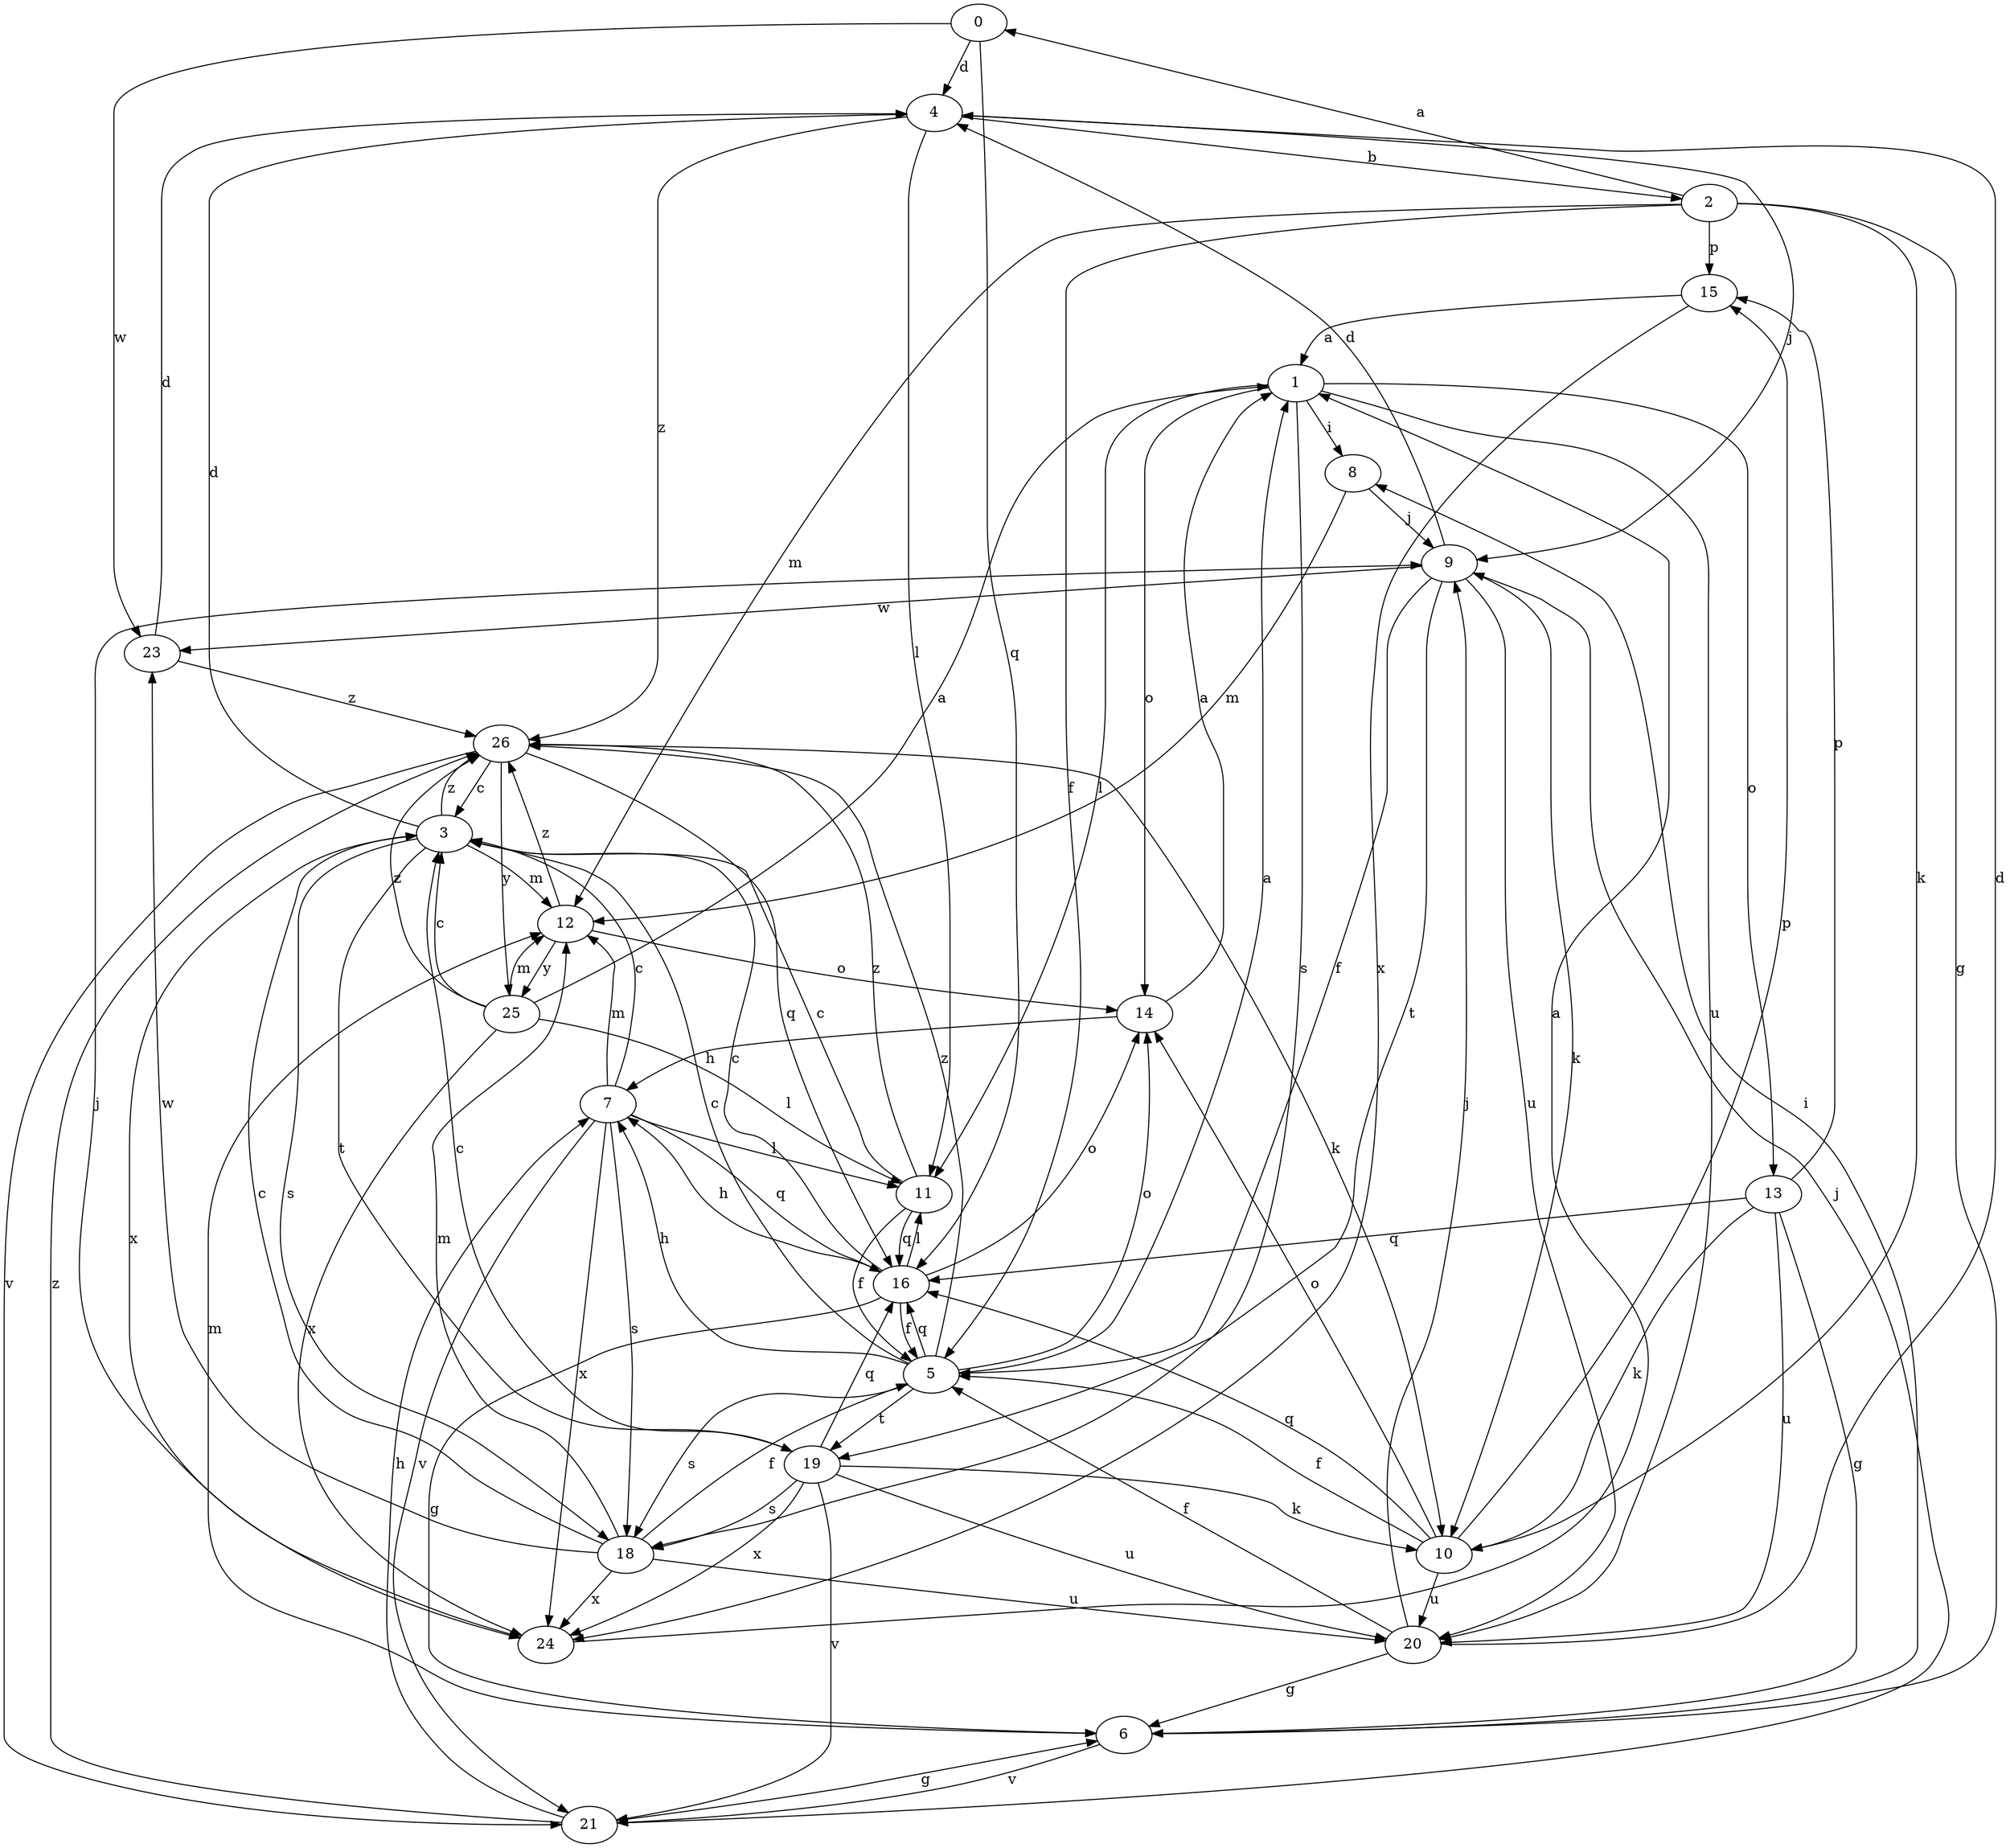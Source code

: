 strict digraph  {
0;
1;
2;
3;
4;
5;
6;
7;
8;
9;
10;
11;
12;
13;
14;
15;
16;
18;
19;
20;
21;
23;
24;
25;
26;
0 -> 4  [label=d];
0 -> 16  [label=q];
0 -> 23  [label=w];
1 -> 8  [label=i];
1 -> 11  [label=l];
1 -> 13  [label=o];
1 -> 14  [label=o];
1 -> 18  [label=s];
1 -> 20  [label=u];
2 -> 0  [label=a];
2 -> 5  [label=f];
2 -> 6  [label=g];
2 -> 10  [label=k];
2 -> 12  [label=m];
2 -> 15  [label=p];
3 -> 4  [label=d];
3 -> 12  [label=m];
3 -> 18  [label=s];
3 -> 19  [label=t];
3 -> 24  [label=x];
3 -> 26  [label=z];
4 -> 2  [label=b];
4 -> 9  [label=j];
4 -> 11  [label=l];
4 -> 26  [label=z];
5 -> 1  [label=a];
5 -> 3  [label=c];
5 -> 7  [label=h];
5 -> 14  [label=o];
5 -> 16  [label=q];
5 -> 18  [label=s];
5 -> 19  [label=t];
5 -> 26  [label=z];
6 -> 8  [label=i];
6 -> 12  [label=m];
6 -> 21  [label=v];
7 -> 3  [label=c];
7 -> 11  [label=l];
7 -> 12  [label=m];
7 -> 16  [label=q];
7 -> 18  [label=s];
7 -> 21  [label=v];
7 -> 24  [label=x];
8 -> 9  [label=j];
8 -> 12  [label=m];
9 -> 4  [label=d];
9 -> 5  [label=f];
9 -> 10  [label=k];
9 -> 19  [label=t];
9 -> 20  [label=u];
9 -> 23  [label=w];
10 -> 5  [label=f];
10 -> 14  [label=o];
10 -> 15  [label=p];
10 -> 16  [label=q];
10 -> 20  [label=u];
11 -> 3  [label=c];
11 -> 5  [label=f];
11 -> 16  [label=q];
11 -> 26  [label=z];
12 -> 14  [label=o];
12 -> 25  [label=y];
12 -> 26  [label=z];
13 -> 6  [label=g];
13 -> 10  [label=k];
13 -> 15  [label=p];
13 -> 16  [label=q];
13 -> 20  [label=u];
14 -> 1  [label=a];
14 -> 7  [label=h];
15 -> 1  [label=a];
15 -> 24  [label=x];
16 -> 3  [label=c];
16 -> 5  [label=f];
16 -> 6  [label=g];
16 -> 7  [label=h];
16 -> 11  [label=l];
16 -> 14  [label=o];
18 -> 3  [label=c];
18 -> 5  [label=f];
18 -> 12  [label=m];
18 -> 20  [label=u];
18 -> 23  [label=w];
18 -> 24  [label=x];
19 -> 3  [label=c];
19 -> 10  [label=k];
19 -> 16  [label=q];
19 -> 18  [label=s];
19 -> 20  [label=u];
19 -> 21  [label=v];
19 -> 24  [label=x];
20 -> 4  [label=d];
20 -> 5  [label=f];
20 -> 6  [label=g];
20 -> 9  [label=j];
21 -> 6  [label=g];
21 -> 7  [label=h];
21 -> 9  [label=j];
21 -> 26  [label=z];
23 -> 4  [label=d];
23 -> 26  [label=z];
24 -> 1  [label=a];
24 -> 9  [label=j];
25 -> 1  [label=a];
25 -> 3  [label=c];
25 -> 11  [label=l];
25 -> 12  [label=m];
25 -> 24  [label=x];
25 -> 26  [label=z];
26 -> 3  [label=c];
26 -> 10  [label=k];
26 -> 16  [label=q];
26 -> 21  [label=v];
26 -> 25  [label=y];
}

